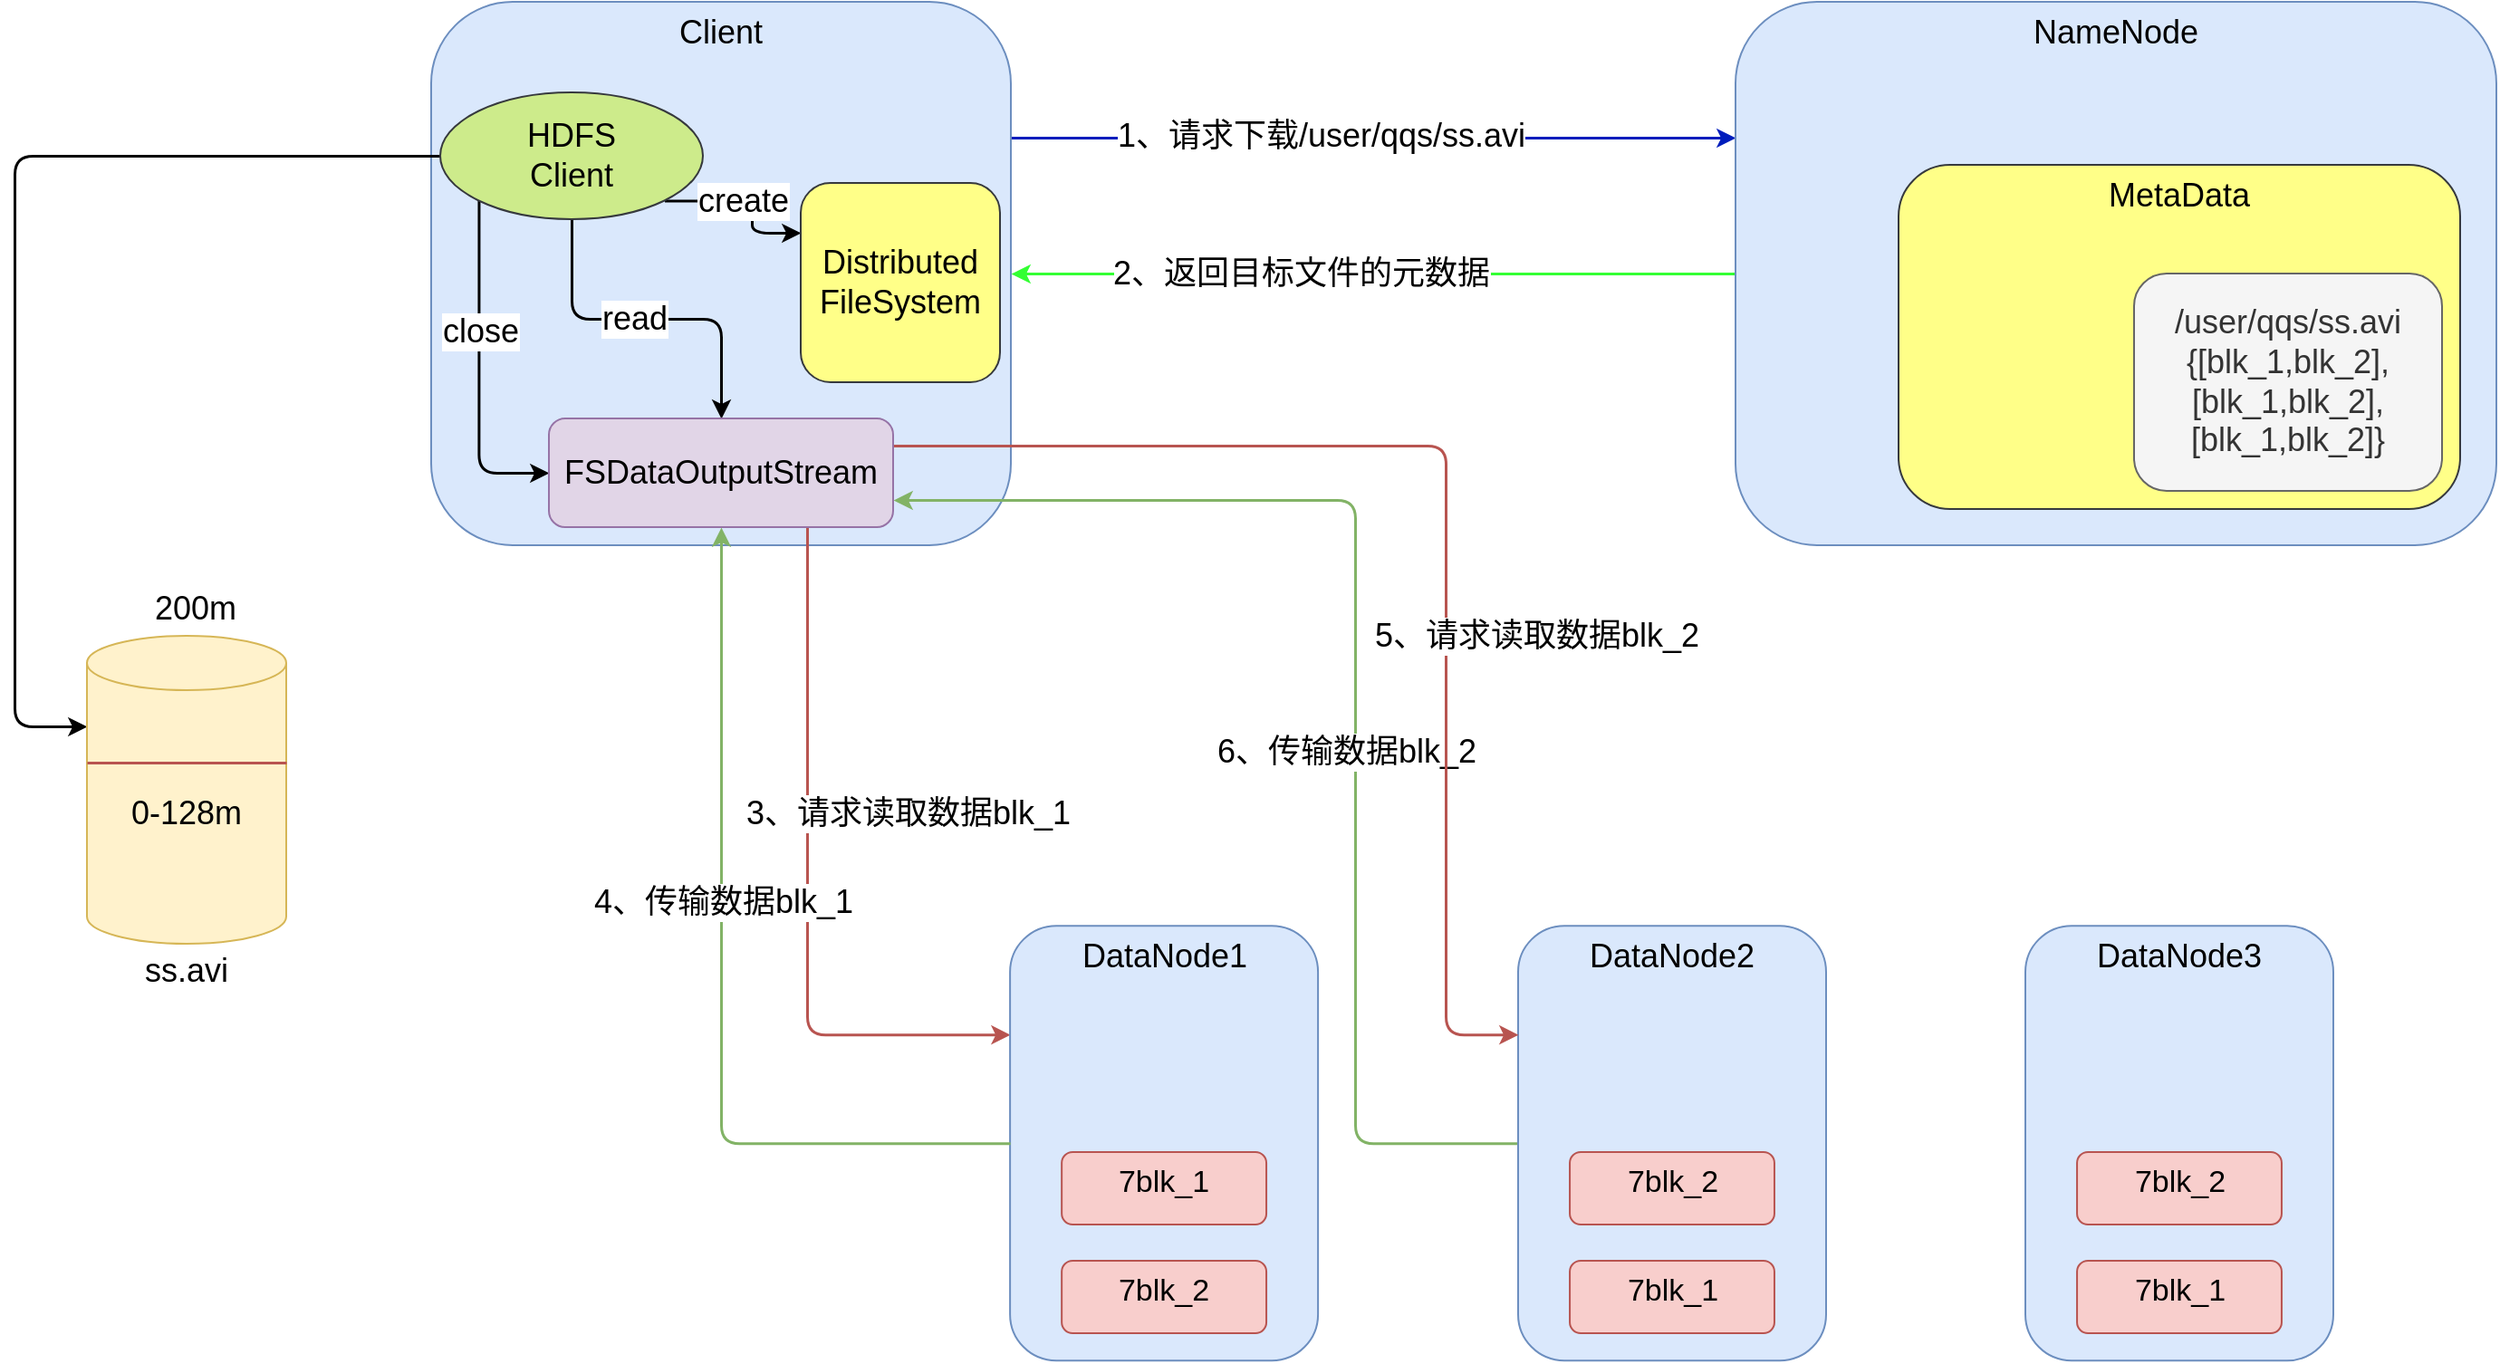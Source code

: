 <mxfile version="20.7.4" type="device"><diagram id="UdH5WPNPF6o8lmSXZq1p" name="第 1 页"><mxGraphModel dx="2899" dy="1004" grid="1" gridSize="10" guides="1" tooltips="1" connect="1" arrows="1" fold="1" page="1" pageScale="1" pageWidth="827" pageHeight="1169" math="0" shadow="0"><root><mxCell id="0"/><mxCell id="1" parent="0"/><mxCell id="dPWSry4OwGbYG-gjyzVD-94" style="edgeStyle=orthogonalEdgeStyle;rounded=0;orthogonalLoop=1;jettySize=auto;html=1;entryX=0;entryY=0.5;entryDx=0;entryDy=0;fontSize=18;startArrow=classic;startFill=1;endArrow=none;endFill=0;strokeColor=#33FF33;strokeWidth=1.5;" edge="1" parent="1" source="dPWSry4OwGbYG-gjyzVD-5" target="dPWSry4OwGbYG-gjyzVD-69"><mxGeometry relative="1" as="geometry"/></mxCell><mxCell id="dPWSry4OwGbYG-gjyzVD-97" value="2、返回目标文件的元数据" style="edgeLabel;html=1;align=center;verticalAlign=middle;resizable=0;points=[];fontSize=18;" vertex="1" connectable="0" parent="dPWSry4OwGbYG-gjyzVD-94"><mxGeometry x="-0.305" y="-1" relative="1" as="geometry"><mxPoint x="21" y="-1" as="offset"/></mxGeometry></mxCell><mxCell id="dPWSry4OwGbYG-gjyzVD-95" style="edgeStyle=orthogonalEdgeStyle;rounded=1;orthogonalLoop=1;jettySize=auto;html=1;exitX=1;exitY=0.25;exitDx=0;exitDy=0;entryX=0;entryY=0.25;entryDx=0;entryDy=0;fontSize=18;startArrow=none;startFill=0;endArrow=classic;endFill=1;strokeWidth=1.5;fillColor=#0050ef;strokeColor=#001DBC;" edge="1" parent="1" source="dPWSry4OwGbYG-gjyzVD-5" target="dPWSry4OwGbYG-gjyzVD-69"><mxGeometry relative="1" as="geometry"/></mxCell><mxCell id="dPWSry4OwGbYG-gjyzVD-96" value="1、请求下载/user/qqs/ss.avi" style="edgeLabel;html=1;align=center;verticalAlign=middle;resizable=0;points=[];fontSize=18;" vertex="1" connectable="0" parent="dPWSry4OwGbYG-gjyzVD-95"><mxGeometry x="-0.148" y="-1" relative="1" as="geometry"><mxPoint y="-2" as="offset"/></mxGeometry></mxCell><mxCell id="dPWSry4OwGbYG-gjyzVD-5" value="Client" style="rounded=1;whiteSpace=wrap;html=1;fillColor=#dae8fc;strokeColor=#6c8ebf;fontSize=18;align=center;verticalAlign=top;spacingLeft=0;spacingRight=0;" vertex="1" parent="1"><mxGeometry x="100" y="100" width="320" height="300" as="geometry"/></mxCell><mxCell id="dPWSry4OwGbYG-gjyzVD-6" style="edgeStyle=orthogonalEdgeStyle;rounded=1;orthogonalLoop=1;jettySize=auto;html=1;exitX=0;exitY=0.25;exitDx=0;exitDy=0;entryX=0.75;entryY=1;entryDx=0;entryDy=0;strokeColor=#b85450;strokeWidth=1.5;fontSize=18;fontColor=none;startArrow=classic;startFill=1;endArrow=none;endFill=0;fillColor=#f8cecc;" edge="1" parent="1" source="dPWSry4OwGbYG-gjyzVD-13" target="dPWSry4OwGbYG-gjyzVD-67"><mxGeometry relative="1" as="geometry"/></mxCell><mxCell id="dPWSry4OwGbYG-gjyzVD-7" value="3、请求读取数据blk_1" style="edgeLabel;html=1;align=center;verticalAlign=middle;resizable=0;points=[];fontSize=18;fontColor=none;" vertex="1" connectable="0" parent="dPWSry4OwGbYG-gjyzVD-6"><mxGeometry x="-0.04" y="-1" relative="1" as="geometry"><mxPoint x="54" y="-46" as="offset"/></mxGeometry></mxCell><mxCell id="dPWSry4OwGbYG-gjyzVD-13" value="DataNode1" style="rounded=1;whiteSpace=wrap;html=1;fillColor=#dae8fc;strokeColor=#6c8ebf;fontSize=18;align=center;verticalAlign=top;spacingLeft=0;spacingRight=0;" vertex="1" parent="1"><mxGeometry x="419.55" y="610.11" width="170" height="240" as="geometry"/></mxCell><mxCell id="dPWSry4OwGbYG-gjyzVD-100" style="edgeStyle=orthogonalEdgeStyle;rounded=1;orthogonalLoop=1;jettySize=auto;html=1;exitX=0;exitY=0.5;exitDx=0;exitDy=0;strokeColor=#82B366;strokeWidth=1.5;fontSize=18;startArrow=none;startFill=0;endArrow=classic;endFill=1;entryX=1;entryY=0.75;entryDx=0;entryDy=0;" edge="1" parent="1" source="dPWSry4OwGbYG-gjyzVD-29" target="dPWSry4OwGbYG-gjyzVD-67"><mxGeometry relative="1" as="geometry"><mxPoint x="580" y="410" as="targetPoint"/><Array as="points"><mxPoint x="610" y="730"/><mxPoint x="610" y="375"/></Array></mxGeometry></mxCell><mxCell id="dPWSry4OwGbYG-gjyzVD-102" value="6、传输数据blk_2" style="edgeLabel;html=1;align=center;verticalAlign=middle;resizable=0;points=[];fontSize=18;" vertex="1" connectable="0" parent="dPWSry4OwGbYG-gjyzVD-100"><mxGeometry x="-0.122" y="5" relative="1" as="geometry"><mxPoint y="1" as="offset"/></mxGeometry></mxCell><mxCell id="dPWSry4OwGbYG-gjyzVD-29" value="DataNode2" style="rounded=1;whiteSpace=wrap;html=1;fillColor=#dae8fc;strokeColor=#6c8ebf;fontSize=18;align=center;verticalAlign=top;spacingLeft=0;spacingRight=0;" vertex="1" parent="1"><mxGeometry x="700" y="610.11" width="170" height="240" as="geometry"/></mxCell><mxCell id="dPWSry4OwGbYG-gjyzVD-43" value="DataNode3" style="rounded=1;whiteSpace=wrap;html=1;fillColor=#dae8fc;strokeColor=#6c8ebf;fontSize=18;align=center;verticalAlign=top;spacingLeft=0;spacingRight=0;" vertex="1" parent="1"><mxGeometry x="980" y="610.11" width="170" height="240" as="geometry"/></mxCell><mxCell id="dPWSry4OwGbYG-gjyzVD-55" style="edgeStyle=orthogonalEdgeStyle;rounded=1;orthogonalLoop=1;jettySize=auto;html=1;exitX=0;exitY=0;exitDx=0;exitDy=50;exitPerimeter=0;entryX=0;entryY=0.5;entryDx=0;entryDy=0;strokeWidth=1.5;fontSize=18;endArrow=none;endFill=0;startArrow=classic;startFill=1;" edge="1" parent="1" source="dPWSry4OwGbYG-gjyzVD-56" target="dPWSry4OwGbYG-gjyzVD-65"><mxGeometry relative="1" as="geometry"><Array as="points"><mxPoint x="-130" y="500"/><mxPoint x="-130" y="185"/></Array></mxGeometry></mxCell><mxCell id="dPWSry4OwGbYG-gjyzVD-56" value="0-128m" style="shape=cylinder3;whiteSpace=wrap;html=1;boundedLbl=1;backgroundOutline=1;size=15;fillColor=#fff2cc;strokeColor=#d6b656;fontSize=18;" vertex="1" parent="1"><mxGeometry x="-90" y="450" width="110" height="170" as="geometry"/></mxCell><mxCell id="dPWSry4OwGbYG-gjyzVD-57" value="" style="endArrow=none;html=1;rounded=0;fontSize=18;exitX=0;exitY=0;exitDx=0;exitDy=70;exitPerimeter=0;entryX=1;entryY=0;entryDx=0;entryDy=70;entryPerimeter=0;fillColor=#f8cecc;strokeColor=#b85450;strokeWidth=1.5;" edge="1" parent="1" source="dPWSry4OwGbYG-gjyzVD-56" target="dPWSry4OwGbYG-gjyzVD-56"><mxGeometry width="50" height="50" relative="1" as="geometry"><mxPoint x="160" y="520" as="sourcePoint"/><mxPoint x="210" y="470" as="targetPoint"/></mxGeometry></mxCell><mxCell id="dPWSry4OwGbYG-gjyzVD-58" value="200m" style="text;html=1;strokeColor=none;fillColor=none;align=center;verticalAlign=middle;whiteSpace=wrap;rounded=0;fontSize=18;" vertex="1" parent="1"><mxGeometry x="-60" y="420" width="60" height="30" as="geometry"/></mxCell><mxCell id="dPWSry4OwGbYG-gjyzVD-59" style="edgeStyle=orthogonalEdgeStyle;rounded=1;orthogonalLoop=1;jettySize=auto;html=1;exitX=1;exitY=1;exitDx=0;exitDy=0;entryX=0;entryY=0.25;entryDx=0;entryDy=0;strokeWidth=1.5;fontSize=18;" edge="1" parent="1" source="dPWSry4OwGbYG-gjyzVD-65" target="dPWSry4OwGbYG-gjyzVD-66"><mxGeometry relative="1" as="geometry"/></mxCell><mxCell id="dPWSry4OwGbYG-gjyzVD-60" value="create" style="edgeLabel;html=1;align=center;verticalAlign=middle;resizable=0;points=[];fontSize=18;" vertex="1" connectable="0" parent="dPWSry4OwGbYG-gjyzVD-59"><mxGeometry x="-0.089" relative="1" as="geometry"><mxPoint as="offset"/></mxGeometry></mxCell><mxCell id="dPWSry4OwGbYG-gjyzVD-61" style="edgeStyle=orthogonalEdgeStyle;rounded=1;orthogonalLoop=1;jettySize=auto;html=1;exitX=0.5;exitY=1;exitDx=0;exitDy=0;entryX=0.5;entryY=0;entryDx=0;entryDy=0;strokeWidth=1.5;fontSize=18;" edge="1" parent="1" source="dPWSry4OwGbYG-gjyzVD-65" target="dPWSry4OwGbYG-gjyzVD-67"><mxGeometry relative="1" as="geometry"/></mxCell><mxCell id="dPWSry4OwGbYG-gjyzVD-62" value="read" style="edgeLabel;html=1;align=center;verticalAlign=middle;resizable=0;points=[];fontSize=18;" vertex="1" connectable="0" parent="dPWSry4OwGbYG-gjyzVD-61"><mxGeometry x="-0.084" relative="1" as="geometry"><mxPoint x="1" as="offset"/></mxGeometry></mxCell><mxCell id="dPWSry4OwGbYG-gjyzVD-63" style="edgeStyle=orthogonalEdgeStyle;rounded=1;orthogonalLoop=1;jettySize=auto;html=1;exitX=0;exitY=1;exitDx=0;exitDy=0;entryX=0;entryY=0.5;entryDx=0;entryDy=0;strokeWidth=1.5;fontSize=18;" edge="1" parent="1" source="dPWSry4OwGbYG-gjyzVD-65" target="dPWSry4OwGbYG-gjyzVD-67"><mxGeometry relative="1" as="geometry"><Array as="points"><mxPoint x="126" y="360"/></Array></mxGeometry></mxCell><mxCell id="dPWSry4OwGbYG-gjyzVD-64" value="close" style="edgeLabel;align=center;verticalAlign=middle;resizable=0;points=[];fontSize=18;html=1;labelBorderColor=none;" vertex="1" connectable="0" parent="dPWSry4OwGbYG-gjyzVD-63"><mxGeometry x="-0.429" y="1" relative="1" as="geometry"><mxPoint y="18" as="offset"/></mxGeometry></mxCell><mxCell id="dPWSry4OwGbYG-gjyzVD-65" value="HDFS&lt;br&gt;Client" style="ellipse;whiteSpace=wrap;html=1;fontSize=18;container=0;fillColor=#cdeb8b;strokeColor=#36393d;" vertex="1" parent="1"><mxGeometry x="105" y="150" width="145" height="70" as="geometry"/></mxCell><mxCell id="dPWSry4OwGbYG-gjyzVD-66" value="Distributed&lt;br style=&quot;font-size: 18px;&quot;&gt;&lt;div style=&quot;font-size: 18px;&quot;&gt;&lt;span style=&quot;background-color: initial; font-size: 18px;&quot;&gt;FileSystem&lt;/span&gt;&lt;/div&gt;" style="rounded=1;whiteSpace=wrap;html=1;fillColor=#ffff88;strokeColor=#36393d;fontSize=18;align=center;verticalAlign=middle;" vertex="1" parent="1"><mxGeometry x="304" y="200" width="110" height="110" as="geometry"/></mxCell><mxCell id="dPWSry4OwGbYG-gjyzVD-99" style="edgeStyle=orthogonalEdgeStyle;rounded=1;orthogonalLoop=1;jettySize=auto;html=1;exitX=1;exitY=0.25;exitDx=0;exitDy=0;entryX=0;entryY=0.25;entryDx=0;entryDy=0;strokeColor=#B85450;strokeWidth=1.5;fontSize=18;startArrow=none;startFill=0;endArrow=classic;endFill=1;" edge="1" parent="1" source="dPWSry4OwGbYG-gjyzVD-67" target="dPWSry4OwGbYG-gjyzVD-29"><mxGeometry relative="1" as="geometry"><Array as="points"><mxPoint x="660" y="345"/><mxPoint x="660" y="670"/></Array></mxGeometry></mxCell><mxCell id="dPWSry4OwGbYG-gjyzVD-101" value="5、请求读取数据blk_2" style="edgeLabel;html=1;align=center;verticalAlign=middle;resizable=0;points=[];fontSize=18;" vertex="1" connectable="0" parent="dPWSry4OwGbYG-gjyzVD-99"><mxGeometry x="0.358" y="-4" relative="1" as="geometry"><mxPoint x="54" y="-45" as="offset"/></mxGeometry></mxCell><mxCell id="dPWSry4OwGbYG-gjyzVD-67" value="FSDataOutputStream" style="rounded=1;whiteSpace=wrap;html=1;fillColor=#e1d5e7;strokeColor=#9673a6;fontSize=18;align=center;verticalAlign=middle;" vertex="1" parent="1"><mxGeometry x="165" y="330" width="190" height="60" as="geometry"/></mxCell><mxCell id="dPWSry4OwGbYG-gjyzVD-68" value="ss.avi" style="text;html=1;strokeColor=none;fillColor=none;align=center;verticalAlign=middle;whiteSpace=wrap;rounded=0;fontSize=18;" vertex="1" parent="1"><mxGeometry x="-65" y="620" width="60" height="30" as="geometry"/></mxCell><mxCell id="dPWSry4OwGbYG-gjyzVD-69" value="NameNode" style="rounded=1;whiteSpace=wrap;html=1;fillColor=#dae8fc;strokeColor=#6c8ebf;fontSize=18;align=center;verticalAlign=top;spacingLeft=0;spacingRight=0;" vertex="1" parent="1"><mxGeometry x="820" y="100" width="420" height="300" as="geometry"/></mxCell><mxCell id="dPWSry4OwGbYG-gjyzVD-70" value="MetaData" style="rounded=1;whiteSpace=wrap;html=1;fillColor=#ffff88;strokeColor=#36393d;fontSize=18;align=center;verticalAlign=top;" vertex="1" parent="1"><mxGeometry x="910" y="190" width="310" height="190" as="geometry"/></mxCell><mxCell id="dPWSry4OwGbYG-gjyzVD-84" value="7blk_1" style="rounded=1;whiteSpace=wrap;html=1;fillColor=#f8cecc;strokeColor=#b85450;fontSize=17;align=center;verticalAlign=top;" vertex="1" parent="1"><mxGeometry x="448.08" y="735" width="112.95" height="40" as="geometry"/></mxCell><mxCell id="dPWSry4OwGbYG-gjyzVD-85" value="7blk_2" style="rounded=1;whiteSpace=wrap;html=1;fillColor=#f8cecc;strokeColor=#b85450;fontSize=17;align=center;verticalAlign=top;" vertex="1" parent="1"><mxGeometry x="448.08" y="795" width="112.95" height="40" as="geometry"/></mxCell><mxCell id="dPWSry4OwGbYG-gjyzVD-86" value="7blk_2" style="rounded=1;whiteSpace=wrap;html=1;fillColor=#f8cecc;strokeColor=#b85450;fontSize=17;align=center;verticalAlign=top;" vertex="1" parent="1"><mxGeometry x="728.53" y="735" width="112.95" height="40" as="geometry"/></mxCell><mxCell id="dPWSry4OwGbYG-gjyzVD-87" value="7blk_1" style="rounded=1;whiteSpace=wrap;html=1;fillColor=#f8cecc;strokeColor=#b85450;fontSize=17;align=center;verticalAlign=top;" vertex="1" parent="1"><mxGeometry x="728.53" y="795" width="112.95" height="40" as="geometry"/></mxCell><mxCell id="dPWSry4OwGbYG-gjyzVD-88" value="7blk_2" style="rounded=1;whiteSpace=wrap;html=1;fillColor=#f8cecc;strokeColor=#b85450;fontSize=17;align=center;verticalAlign=top;" vertex="1" parent="1"><mxGeometry x="1008.53" y="735" width="112.95" height="40" as="geometry"/></mxCell><mxCell id="dPWSry4OwGbYG-gjyzVD-89" value="7blk_1" style="rounded=1;whiteSpace=wrap;html=1;fillColor=#f8cecc;strokeColor=#b85450;fontSize=17;align=center;verticalAlign=top;" vertex="1" parent="1"><mxGeometry x="1008.53" y="795" width="112.95" height="40" as="geometry"/></mxCell><mxCell id="dPWSry4OwGbYG-gjyzVD-92" value="/user/qqs/ss.avi&lt;br style=&quot;font-size: 18px;&quot;&gt;{[blk_1,blk_2],&lt;br style=&quot;font-size: 18px;&quot;&gt;[blk_1,blk_2],&lt;br style=&quot;font-size: 18px;&quot;&gt;[blk_1,blk_2]}" style="rounded=1;whiteSpace=wrap;html=1;fontSize=18;align=center;verticalAlign=middle;labelBackgroundColor=none;fillColor=#f5f5f5;strokeColor=#666666;fontColor=#333333;" vertex="1" parent="1"><mxGeometry x="1040" y="250" width="170" height="120" as="geometry"/></mxCell><mxCell id="dPWSry4OwGbYG-gjyzVD-3" style="edgeStyle=orthogonalEdgeStyle;rounded=1;orthogonalLoop=1;jettySize=auto;html=1;exitX=0.5;exitY=1;exitDx=0;exitDy=0;strokeColor=#82b366;strokeWidth=1.5;fontSize=18;fontColor=none;startArrow=classic;startFill=1;endArrow=none;endFill=0;entryX=0;entryY=0.5;entryDx=0;entryDy=0;fillColor=#d5e8d4;" edge="1" parent="1" source="dPWSry4OwGbYG-gjyzVD-67" target="dPWSry4OwGbYG-gjyzVD-13"><mxGeometry relative="1" as="geometry"><mxPoint x="180" y="670" as="targetPoint"/><Array as="points"><mxPoint x="260" y="730"/></Array></mxGeometry></mxCell><mxCell id="dPWSry4OwGbYG-gjyzVD-4" value="4、传输数据blk_1" style="edgeLabel;html=1;align=center;verticalAlign=middle;resizable=0;points=[];fontSize=18;fontColor=none;" vertex="1" connectable="0" parent="dPWSry4OwGbYG-gjyzVD-3"><mxGeometry x="-0.39" y="1" relative="1" as="geometry"><mxPoint y="54" as="offset"/></mxGeometry></mxCell></root></mxGraphModel></diagram></mxfile>